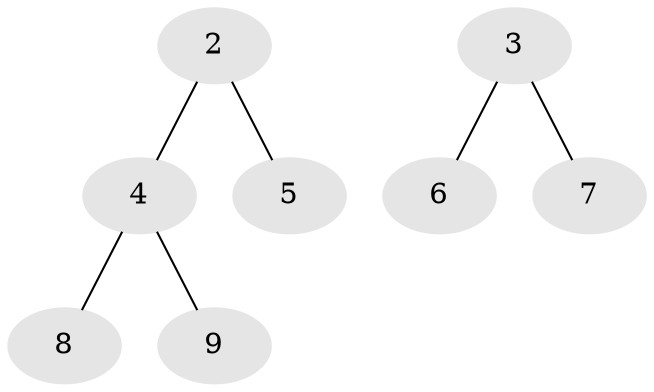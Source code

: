 // Generated by graph-tools (version 1.1) at 2025/46/02/15/25 05:46:28]
// undirected, 8 vertices, 6 edges
graph export_dot {
graph [start="1"]
  node [color=gray90,style=filled];
  2 [latent=1,super="+1"];
  3 [latent=1,super="+1"];
  4 [latent=0.5];
  5 [latent=0.5,super="+10+11"];
  6 [latent=0.5,super="+12+13"];
  7 [latent=0.5,super="+14+15"];
  8 [latent=0.333333,super="+16+17"];
  9 [latent=0.333333,super="+18+19"];
  2 -- 4;
  2 -- 5;
  3 -- 6;
  3 -- 7;
  4 -- 8;
  4 -- 9;
}
